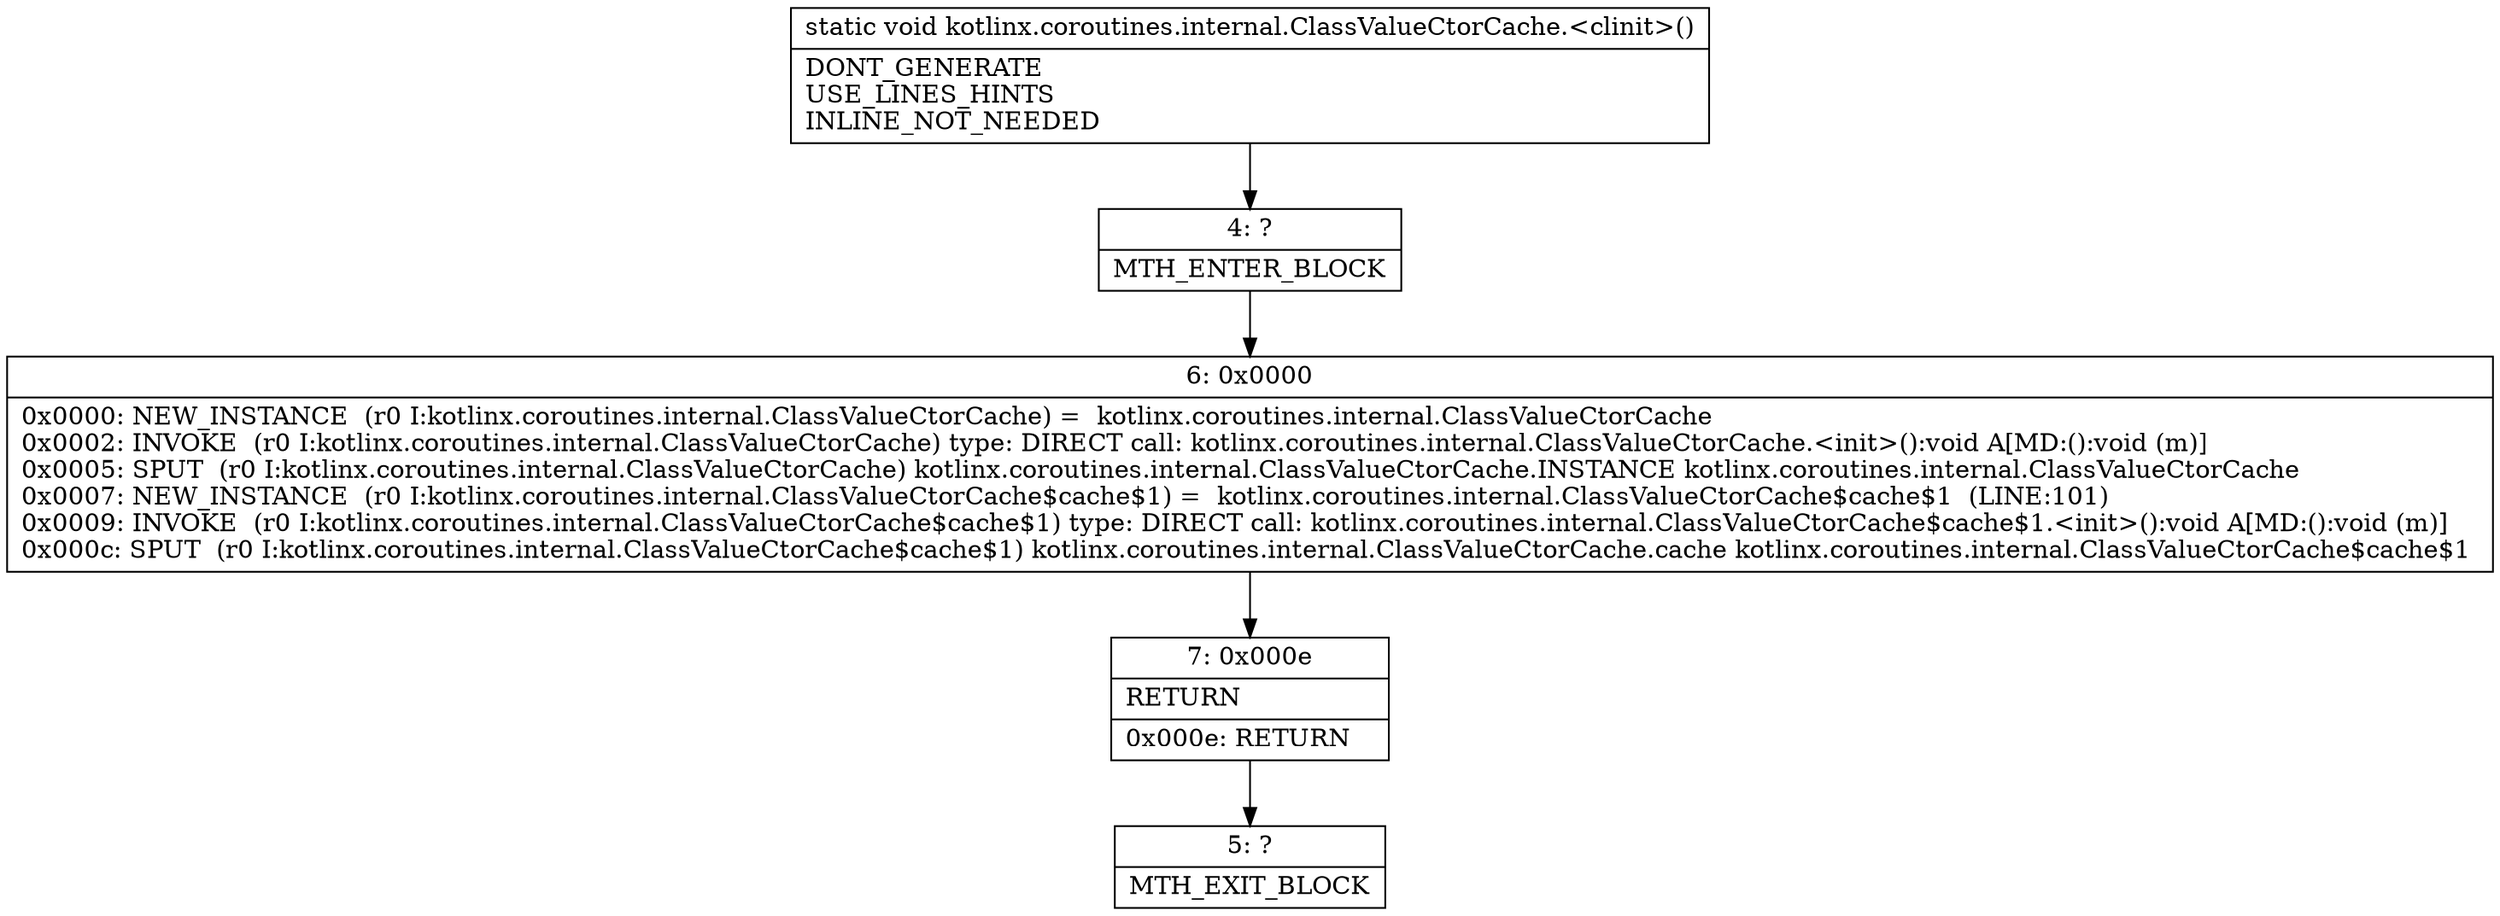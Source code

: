 digraph "CFG forkotlinx.coroutines.internal.ClassValueCtorCache.\<clinit\>()V" {
Node_4 [shape=record,label="{4\:\ ?|MTH_ENTER_BLOCK\l}"];
Node_6 [shape=record,label="{6\:\ 0x0000|0x0000: NEW_INSTANCE  (r0 I:kotlinx.coroutines.internal.ClassValueCtorCache) =  kotlinx.coroutines.internal.ClassValueCtorCache \l0x0002: INVOKE  (r0 I:kotlinx.coroutines.internal.ClassValueCtorCache) type: DIRECT call: kotlinx.coroutines.internal.ClassValueCtorCache.\<init\>():void A[MD:():void (m)]\l0x0005: SPUT  (r0 I:kotlinx.coroutines.internal.ClassValueCtorCache) kotlinx.coroutines.internal.ClassValueCtorCache.INSTANCE kotlinx.coroutines.internal.ClassValueCtorCache \l0x0007: NEW_INSTANCE  (r0 I:kotlinx.coroutines.internal.ClassValueCtorCache$cache$1) =  kotlinx.coroutines.internal.ClassValueCtorCache$cache$1  (LINE:101)\l0x0009: INVOKE  (r0 I:kotlinx.coroutines.internal.ClassValueCtorCache$cache$1) type: DIRECT call: kotlinx.coroutines.internal.ClassValueCtorCache$cache$1.\<init\>():void A[MD:():void (m)]\l0x000c: SPUT  (r0 I:kotlinx.coroutines.internal.ClassValueCtorCache$cache$1) kotlinx.coroutines.internal.ClassValueCtorCache.cache kotlinx.coroutines.internal.ClassValueCtorCache$cache$1 \l}"];
Node_7 [shape=record,label="{7\:\ 0x000e|RETURN\l|0x000e: RETURN   \l}"];
Node_5 [shape=record,label="{5\:\ ?|MTH_EXIT_BLOCK\l}"];
MethodNode[shape=record,label="{static void kotlinx.coroutines.internal.ClassValueCtorCache.\<clinit\>()  | DONT_GENERATE\lUSE_LINES_HINTS\lINLINE_NOT_NEEDED\l}"];
MethodNode -> Node_4;Node_4 -> Node_6;
Node_6 -> Node_7;
Node_7 -> Node_5;
}

